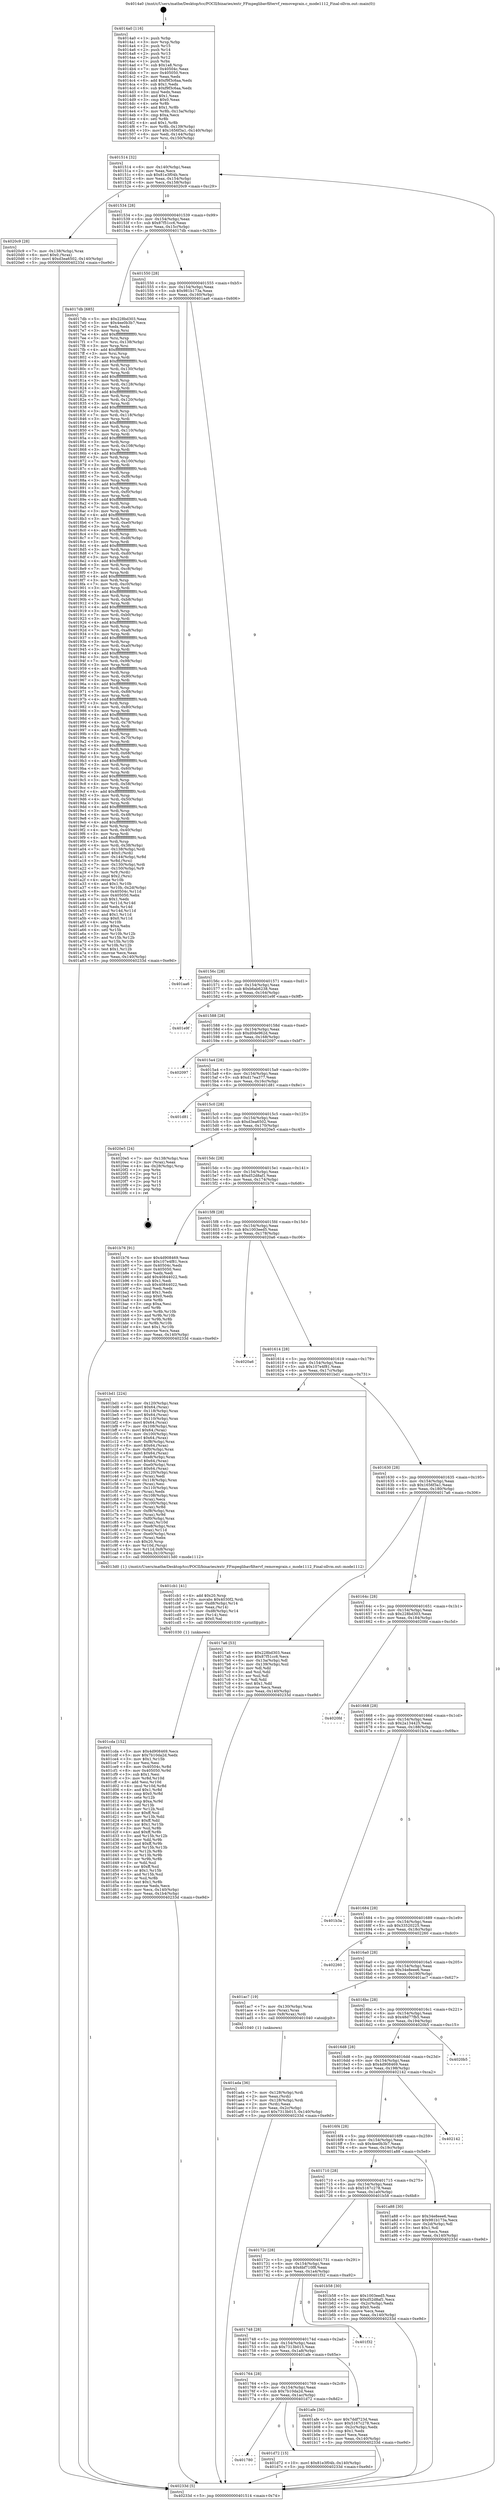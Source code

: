 digraph "0x4014a0" {
  label = "0x4014a0 (/mnt/c/Users/mathe/Desktop/tcc/POCII/binaries/extr_FFmpeglibavfiltervf_removegrain.c_mode1112_Final-ollvm.out::main(0))"
  labelloc = "t"
  node[shape=record]

  Entry [label="",width=0.3,height=0.3,shape=circle,fillcolor=black,style=filled]
  "0x401514" [label="{
     0x401514 [32]\l
     | [instrs]\l
     &nbsp;&nbsp;0x401514 \<+6\>: mov -0x140(%rbp),%eax\l
     &nbsp;&nbsp;0x40151a \<+2\>: mov %eax,%ecx\l
     &nbsp;&nbsp;0x40151c \<+6\>: sub $0x81e3f04b,%ecx\l
     &nbsp;&nbsp;0x401522 \<+6\>: mov %eax,-0x154(%rbp)\l
     &nbsp;&nbsp;0x401528 \<+6\>: mov %ecx,-0x158(%rbp)\l
     &nbsp;&nbsp;0x40152e \<+6\>: je 00000000004020c9 \<main+0xc29\>\l
  }"]
  "0x4020c9" [label="{
     0x4020c9 [28]\l
     | [instrs]\l
     &nbsp;&nbsp;0x4020c9 \<+7\>: mov -0x138(%rbp),%rax\l
     &nbsp;&nbsp;0x4020d0 \<+6\>: movl $0x0,(%rax)\l
     &nbsp;&nbsp;0x4020d6 \<+10\>: movl $0xd3ea6502,-0x140(%rbp)\l
     &nbsp;&nbsp;0x4020e0 \<+5\>: jmp 000000000040233d \<main+0xe9d\>\l
  }"]
  "0x401534" [label="{
     0x401534 [28]\l
     | [instrs]\l
     &nbsp;&nbsp;0x401534 \<+5\>: jmp 0000000000401539 \<main+0x99\>\l
     &nbsp;&nbsp;0x401539 \<+6\>: mov -0x154(%rbp),%eax\l
     &nbsp;&nbsp;0x40153f \<+5\>: sub $0x87f51cc6,%eax\l
     &nbsp;&nbsp;0x401544 \<+6\>: mov %eax,-0x15c(%rbp)\l
     &nbsp;&nbsp;0x40154a \<+6\>: je 00000000004017db \<main+0x33b\>\l
  }"]
  Exit [label="",width=0.3,height=0.3,shape=circle,fillcolor=black,style=filled,peripheries=2]
  "0x4017db" [label="{
     0x4017db [685]\l
     | [instrs]\l
     &nbsp;&nbsp;0x4017db \<+5\>: mov $0x228bd303,%eax\l
     &nbsp;&nbsp;0x4017e0 \<+5\>: mov $0x4ee0b3b7,%ecx\l
     &nbsp;&nbsp;0x4017e5 \<+2\>: xor %edx,%edx\l
     &nbsp;&nbsp;0x4017e7 \<+3\>: mov %rsp,%rsi\l
     &nbsp;&nbsp;0x4017ea \<+4\>: add $0xfffffffffffffff0,%rsi\l
     &nbsp;&nbsp;0x4017ee \<+3\>: mov %rsi,%rsp\l
     &nbsp;&nbsp;0x4017f1 \<+7\>: mov %rsi,-0x138(%rbp)\l
     &nbsp;&nbsp;0x4017f8 \<+3\>: mov %rsp,%rsi\l
     &nbsp;&nbsp;0x4017fb \<+4\>: add $0xfffffffffffffff0,%rsi\l
     &nbsp;&nbsp;0x4017ff \<+3\>: mov %rsi,%rsp\l
     &nbsp;&nbsp;0x401802 \<+3\>: mov %rsp,%rdi\l
     &nbsp;&nbsp;0x401805 \<+4\>: add $0xfffffffffffffff0,%rdi\l
     &nbsp;&nbsp;0x401809 \<+3\>: mov %rdi,%rsp\l
     &nbsp;&nbsp;0x40180c \<+7\>: mov %rdi,-0x130(%rbp)\l
     &nbsp;&nbsp;0x401813 \<+3\>: mov %rsp,%rdi\l
     &nbsp;&nbsp;0x401816 \<+4\>: add $0xfffffffffffffff0,%rdi\l
     &nbsp;&nbsp;0x40181a \<+3\>: mov %rdi,%rsp\l
     &nbsp;&nbsp;0x40181d \<+7\>: mov %rdi,-0x128(%rbp)\l
     &nbsp;&nbsp;0x401824 \<+3\>: mov %rsp,%rdi\l
     &nbsp;&nbsp;0x401827 \<+4\>: add $0xfffffffffffffff0,%rdi\l
     &nbsp;&nbsp;0x40182b \<+3\>: mov %rdi,%rsp\l
     &nbsp;&nbsp;0x40182e \<+7\>: mov %rdi,-0x120(%rbp)\l
     &nbsp;&nbsp;0x401835 \<+3\>: mov %rsp,%rdi\l
     &nbsp;&nbsp;0x401838 \<+4\>: add $0xfffffffffffffff0,%rdi\l
     &nbsp;&nbsp;0x40183c \<+3\>: mov %rdi,%rsp\l
     &nbsp;&nbsp;0x40183f \<+7\>: mov %rdi,-0x118(%rbp)\l
     &nbsp;&nbsp;0x401846 \<+3\>: mov %rsp,%rdi\l
     &nbsp;&nbsp;0x401849 \<+4\>: add $0xfffffffffffffff0,%rdi\l
     &nbsp;&nbsp;0x40184d \<+3\>: mov %rdi,%rsp\l
     &nbsp;&nbsp;0x401850 \<+7\>: mov %rdi,-0x110(%rbp)\l
     &nbsp;&nbsp;0x401857 \<+3\>: mov %rsp,%rdi\l
     &nbsp;&nbsp;0x40185a \<+4\>: add $0xfffffffffffffff0,%rdi\l
     &nbsp;&nbsp;0x40185e \<+3\>: mov %rdi,%rsp\l
     &nbsp;&nbsp;0x401861 \<+7\>: mov %rdi,-0x108(%rbp)\l
     &nbsp;&nbsp;0x401868 \<+3\>: mov %rsp,%rdi\l
     &nbsp;&nbsp;0x40186b \<+4\>: add $0xfffffffffffffff0,%rdi\l
     &nbsp;&nbsp;0x40186f \<+3\>: mov %rdi,%rsp\l
     &nbsp;&nbsp;0x401872 \<+7\>: mov %rdi,-0x100(%rbp)\l
     &nbsp;&nbsp;0x401879 \<+3\>: mov %rsp,%rdi\l
     &nbsp;&nbsp;0x40187c \<+4\>: add $0xfffffffffffffff0,%rdi\l
     &nbsp;&nbsp;0x401880 \<+3\>: mov %rdi,%rsp\l
     &nbsp;&nbsp;0x401883 \<+7\>: mov %rdi,-0xf8(%rbp)\l
     &nbsp;&nbsp;0x40188a \<+3\>: mov %rsp,%rdi\l
     &nbsp;&nbsp;0x40188d \<+4\>: add $0xfffffffffffffff0,%rdi\l
     &nbsp;&nbsp;0x401891 \<+3\>: mov %rdi,%rsp\l
     &nbsp;&nbsp;0x401894 \<+7\>: mov %rdi,-0xf0(%rbp)\l
     &nbsp;&nbsp;0x40189b \<+3\>: mov %rsp,%rdi\l
     &nbsp;&nbsp;0x40189e \<+4\>: add $0xfffffffffffffff0,%rdi\l
     &nbsp;&nbsp;0x4018a2 \<+3\>: mov %rdi,%rsp\l
     &nbsp;&nbsp;0x4018a5 \<+7\>: mov %rdi,-0xe8(%rbp)\l
     &nbsp;&nbsp;0x4018ac \<+3\>: mov %rsp,%rdi\l
     &nbsp;&nbsp;0x4018af \<+4\>: add $0xfffffffffffffff0,%rdi\l
     &nbsp;&nbsp;0x4018b3 \<+3\>: mov %rdi,%rsp\l
     &nbsp;&nbsp;0x4018b6 \<+7\>: mov %rdi,-0xe0(%rbp)\l
     &nbsp;&nbsp;0x4018bd \<+3\>: mov %rsp,%rdi\l
     &nbsp;&nbsp;0x4018c0 \<+4\>: add $0xfffffffffffffff0,%rdi\l
     &nbsp;&nbsp;0x4018c4 \<+3\>: mov %rdi,%rsp\l
     &nbsp;&nbsp;0x4018c7 \<+7\>: mov %rdi,-0xd8(%rbp)\l
     &nbsp;&nbsp;0x4018ce \<+3\>: mov %rsp,%rdi\l
     &nbsp;&nbsp;0x4018d1 \<+4\>: add $0xfffffffffffffff0,%rdi\l
     &nbsp;&nbsp;0x4018d5 \<+3\>: mov %rdi,%rsp\l
     &nbsp;&nbsp;0x4018d8 \<+7\>: mov %rdi,-0xd0(%rbp)\l
     &nbsp;&nbsp;0x4018df \<+3\>: mov %rsp,%rdi\l
     &nbsp;&nbsp;0x4018e2 \<+4\>: add $0xfffffffffffffff0,%rdi\l
     &nbsp;&nbsp;0x4018e6 \<+3\>: mov %rdi,%rsp\l
     &nbsp;&nbsp;0x4018e9 \<+7\>: mov %rdi,-0xc8(%rbp)\l
     &nbsp;&nbsp;0x4018f0 \<+3\>: mov %rsp,%rdi\l
     &nbsp;&nbsp;0x4018f3 \<+4\>: add $0xfffffffffffffff0,%rdi\l
     &nbsp;&nbsp;0x4018f7 \<+3\>: mov %rdi,%rsp\l
     &nbsp;&nbsp;0x4018fa \<+7\>: mov %rdi,-0xc0(%rbp)\l
     &nbsp;&nbsp;0x401901 \<+3\>: mov %rsp,%rdi\l
     &nbsp;&nbsp;0x401904 \<+4\>: add $0xfffffffffffffff0,%rdi\l
     &nbsp;&nbsp;0x401908 \<+3\>: mov %rdi,%rsp\l
     &nbsp;&nbsp;0x40190b \<+7\>: mov %rdi,-0xb8(%rbp)\l
     &nbsp;&nbsp;0x401912 \<+3\>: mov %rsp,%rdi\l
     &nbsp;&nbsp;0x401915 \<+4\>: add $0xfffffffffffffff0,%rdi\l
     &nbsp;&nbsp;0x401919 \<+3\>: mov %rdi,%rsp\l
     &nbsp;&nbsp;0x40191c \<+7\>: mov %rdi,-0xb0(%rbp)\l
     &nbsp;&nbsp;0x401923 \<+3\>: mov %rsp,%rdi\l
     &nbsp;&nbsp;0x401926 \<+4\>: add $0xfffffffffffffff0,%rdi\l
     &nbsp;&nbsp;0x40192a \<+3\>: mov %rdi,%rsp\l
     &nbsp;&nbsp;0x40192d \<+7\>: mov %rdi,-0xa8(%rbp)\l
     &nbsp;&nbsp;0x401934 \<+3\>: mov %rsp,%rdi\l
     &nbsp;&nbsp;0x401937 \<+4\>: add $0xfffffffffffffff0,%rdi\l
     &nbsp;&nbsp;0x40193b \<+3\>: mov %rdi,%rsp\l
     &nbsp;&nbsp;0x40193e \<+7\>: mov %rdi,-0xa0(%rbp)\l
     &nbsp;&nbsp;0x401945 \<+3\>: mov %rsp,%rdi\l
     &nbsp;&nbsp;0x401948 \<+4\>: add $0xfffffffffffffff0,%rdi\l
     &nbsp;&nbsp;0x40194c \<+3\>: mov %rdi,%rsp\l
     &nbsp;&nbsp;0x40194f \<+7\>: mov %rdi,-0x98(%rbp)\l
     &nbsp;&nbsp;0x401956 \<+3\>: mov %rsp,%rdi\l
     &nbsp;&nbsp;0x401959 \<+4\>: add $0xfffffffffffffff0,%rdi\l
     &nbsp;&nbsp;0x40195d \<+3\>: mov %rdi,%rsp\l
     &nbsp;&nbsp;0x401960 \<+7\>: mov %rdi,-0x90(%rbp)\l
     &nbsp;&nbsp;0x401967 \<+3\>: mov %rsp,%rdi\l
     &nbsp;&nbsp;0x40196a \<+4\>: add $0xfffffffffffffff0,%rdi\l
     &nbsp;&nbsp;0x40196e \<+3\>: mov %rdi,%rsp\l
     &nbsp;&nbsp;0x401971 \<+7\>: mov %rdi,-0x88(%rbp)\l
     &nbsp;&nbsp;0x401978 \<+3\>: mov %rsp,%rdi\l
     &nbsp;&nbsp;0x40197b \<+4\>: add $0xfffffffffffffff0,%rdi\l
     &nbsp;&nbsp;0x40197f \<+3\>: mov %rdi,%rsp\l
     &nbsp;&nbsp;0x401982 \<+4\>: mov %rdi,-0x80(%rbp)\l
     &nbsp;&nbsp;0x401986 \<+3\>: mov %rsp,%rdi\l
     &nbsp;&nbsp;0x401989 \<+4\>: add $0xfffffffffffffff0,%rdi\l
     &nbsp;&nbsp;0x40198d \<+3\>: mov %rdi,%rsp\l
     &nbsp;&nbsp;0x401990 \<+4\>: mov %rdi,-0x78(%rbp)\l
     &nbsp;&nbsp;0x401994 \<+3\>: mov %rsp,%rdi\l
     &nbsp;&nbsp;0x401997 \<+4\>: add $0xfffffffffffffff0,%rdi\l
     &nbsp;&nbsp;0x40199b \<+3\>: mov %rdi,%rsp\l
     &nbsp;&nbsp;0x40199e \<+4\>: mov %rdi,-0x70(%rbp)\l
     &nbsp;&nbsp;0x4019a2 \<+3\>: mov %rsp,%rdi\l
     &nbsp;&nbsp;0x4019a5 \<+4\>: add $0xfffffffffffffff0,%rdi\l
     &nbsp;&nbsp;0x4019a9 \<+3\>: mov %rdi,%rsp\l
     &nbsp;&nbsp;0x4019ac \<+4\>: mov %rdi,-0x68(%rbp)\l
     &nbsp;&nbsp;0x4019b0 \<+3\>: mov %rsp,%rdi\l
     &nbsp;&nbsp;0x4019b3 \<+4\>: add $0xfffffffffffffff0,%rdi\l
     &nbsp;&nbsp;0x4019b7 \<+3\>: mov %rdi,%rsp\l
     &nbsp;&nbsp;0x4019ba \<+4\>: mov %rdi,-0x60(%rbp)\l
     &nbsp;&nbsp;0x4019be \<+3\>: mov %rsp,%rdi\l
     &nbsp;&nbsp;0x4019c1 \<+4\>: add $0xfffffffffffffff0,%rdi\l
     &nbsp;&nbsp;0x4019c5 \<+3\>: mov %rdi,%rsp\l
     &nbsp;&nbsp;0x4019c8 \<+4\>: mov %rdi,-0x58(%rbp)\l
     &nbsp;&nbsp;0x4019cc \<+3\>: mov %rsp,%rdi\l
     &nbsp;&nbsp;0x4019cf \<+4\>: add $0xfffffffffffffff0,%rdi\l
     &nbsp;&nbsp;0x4019d3 \<+3\>: mov %rdi,%rsp\l
     &nbsp;&nbsp;0x4019d6 \<+4\>: mov %rdi,-0x50(%rbp)\l
     &nbsp;&nbsp;0x4019da \<+3\>: mov %rsp,%rdi\l
     &nbsp;&nbsp;0x4019dd \<+4\>: add $0xfffffffffffffff0,%rdi\l
     &nbsp;&nbsp;0x4019e1 \<+3\>: mov %rdi,%rsp\l
     &nbsp;&nbsp;0x4019e4 \<+4\>: mov %rdi,-0x48(%rbp)\l
     &nbsp;&nbsp;0x4019e8 \<+3\>: mov %rsp,%rdi\l
     &nbsp;&nbsp;0x4019eb \<+4\>: add $0xfffffffffffffff0,%rdi\l
     &nbsp;&nbsp;0x4019ef \<+3\>: mov %rdi,%rsp\l
     &nbsp;&nbsp;0x4019f2 \<+4\>: mov %rdi,-0x40(%rbp)\l
     &nbsp;&nbsp;0x4019f6 \<+3\>: mov %rsp,%rdi\l
     &nbsp;&nbsp;0x4019f9 \<+4\>: add $0xfffffffffffffff0,%rdi\l
     &nbsp;&nbsp;0x4019fd \<+3\>: mov %rdi,%rsp\l
     &nbsp;&nbsp;0x401a00 \<+4\>: mov %rdi,-0x38(%rbp)\l
     &nbsp;&nbsp;0x401a04 \<+7\>: mov -0x138(%rbp),%rdi\l
     &nbsp;&nbsp;0x401a0b \<+6\>: movl $0x0,(%rdi)\l
     &nbsp;&nbsp;0x401a11 \<+7\>: mov -0x144(%rbp),%r8d\l
     &nbsp;&nbsp;0x401a18 \<+3\>: mov %r8d,(%rsi)\l
     &nbsp;&nbsp;0x401a1b \<+7\>: mov -0x130(%rbp),%rdi\l
     &nbsp;&nbsp;0x401a22 \<+7\>: mov -0x150(%rbp),%r9\l
     &nbsp;&nbsp;0x401a29 \<+3\>: mov %r9,(%rdi)\l
     &nbsp;&nbsp;0x401a2c \<+3\>: cmpl $0x2,(%rsi)\l
     &nbsp;&nbsp;0x401a2f \<+4\>: setne %r10b\l
     &nbsp;&nbsp;0x401a33 \<+4\>: and $0x1,%r10b\l
     &nbsp;&nbsp;0x401a37 \<+4\>: mov %r10b,-0x2d(%rbp)\l
     &nbsp;&nbsp;0x401a3b \<+8\>: mov 0x40504c,%r11d\l
     &nbsp;&nbsp;0x401a43 \<+7\>: mov 0x405050,%ebx\l
     &nbsp;&nbsp;0x401a4a \<+3\>: sub $0x1,%edx\l
     &nbsp;&nbsp;0x401a4d \<+3\>: mov %r11d,%r14d\l
     &nbsp;&nbsp;0x401a50 \<+3\>: add %edx,%r14d\l
     &nbsp;&nbsp;0x401a53 \<+4\>: imul %r14d,%r11d\l
     &nbsp;&nbsp;0x401a57 \<+4\>: and $0x1,%r11d\l
     &nbsp;&nbsp;0x401a5b \<+4\>: cmp $0x0,%r11d\l
     &nbsp;&nbsp;0x401a5f \<+4\>: sete %r10b\l
     &nbsp;&nbsp;0x401a63 \<+3\>: cmp $0xa,%ebx\l
     &nbsp;&nbsp;0x401a66 \<+4\>: setl %r15b\l
     &nbsp;&nbsp;0x401a6a \<+3\>: mov %r10b,%r12b\l
     &nbsp;&nbsp;0x401a6d \<+3\>: and %r15b,%r12b\l
     &nbsp;&nbsp;0x401a70 \<+3\>: xor %r15b,%r10b\l
     &nbsp;&nbsp;0x401a73 \<+3\>: or %r10b,%r12b\l
     &nbsp;&nbsp;0x401a76 \<+4\>: test $0x1,%r12b\l
     &nbsp;&nbsp;0x401a7a \<+3\>: cmovne %ecx,%eax\l
     &nbsp;&nbsp;0x401a7d \<+6\>: mov %eax,-0x140(%rbp)\l
     &nbsp;&nbsp;0x401a83 \<+5\>: jmp 000000000040233d \<main+0xe9d\>\l
  }"]
  "0x401550" [label="{
     0x401550 [28]\l
     | [instrs]\l
     &nbsp;&nbsp;0x401550 \<+5\>: jmp 0000000000401555 \<main+0xb5\>\l
     &nbsp;&nbsp;0x401555 \<+6\>: mov -0x154(%rbp),%eax\l
     &nbsp;&nbsp;0x40155b \<+5\>: sub $0x981b173a,%eax\l
     &nbsp;&nbsp;0x401560 \<+6\>: mov %eax,-0x160(%rbp)\l
     &nbsp;&nbsp;0x401566 \<+6\>: je 0000000000401aa6 \<main+0x606\>\l
  }"]
  "0x401780" [label="{
     0x401780\l
  }", style=dashed]
  "0x401aa6" [label="{
     0x401aa6\l
  }", style=dashed]
  "0x40156c" [label="{
     0x40156c [28]\l
     | [instrs]\l
     &nbsp;&nbsp;0x40156c \<+5\>: jmp 0000000000401571 \<main+0xd1\>\l
     &nbsp;&nbsp;0x401571 \<+6\>: mov -0x154(%rbp),%eax\l
     &nbsp;&nbsp;0x401577 \<+5\>: sub $0xb6ab6238,%eax\l
     &nbsp;&nbsp;0x40157c \<+6\>: mov %eax,-0x164(%rbp)\l
     &nbsp;&nbsp;0x401582 \<+6\>: je 0000000000401e9f \<main+0x9ff\>\l
  }"]
  "0x401d72" [label="{
     0x401d72 [15]\l
     | [instrs]\l
     &nbsp;&nbsp;0x401d72 \<+10\>: movl $0x81e3f04b,-0x140(%rbp)\l
     &nbsp;&nbsp;0x401d7c \<+5\>: jmp 000000000040233d \<main+0xe9d\>\l
  }"]
  "0x401e9f" [label="{
     0x401e9f\l
  }", style=dashed]
  "0x401588" [label="{
     0x401588 [28]\l
     | [instrs]\l
     &nbsp;&nbsp;0x401588 \<+5\>: jmp 000000000040158d \<main+0xed\>\l
     &nbsp;&nbsp;0x40158d \<+6\>: mov -0x154(%rbp),%eax\l
     &nbsp;&nbsp;0x401593 \<+5\>: sub $0xd0de962d,%eax\l
     &nbsp;&nbsp;0x401598 \<+6\>: mov %eax,-0x168(%rbp)\l
     &nbsp;&nbsp;0x40159e \<+6\>: je 0000000000402097 \<main+0xbf7\>\l
  }"]
  "0x401cda" [label="{
     0x401cda [152]\l
     | [instrs]\l
     &nbsp;&nbsp;0x401cda \<+5\>: mov $0x4d908469,%ecx\l
     &nbsp;&nbsp;0x401cdf \<+5\>: mov $0x7b10da2d,%edx\l
     &nbsp;&nbsp;0x401ce4 \<+3\>: mov $0x1,%r15b\l
     &nbsp;&nbsp;0x401ce7 \<+2\>: xor %esi,%esi\l
     &nbsp;&nbsp;0x401ce9 \<+8\>: mov 0x40504c,%r8d\l
     &nbsp;&nbsp;0x401cf1 \<+8\>: mov 0x405050,%r9d\l
     &nbsp;&nbsp;0x401cf9 \<+3\>: sub $0x1,%esi\l
     &nbsp;&nbsp;0x401cfc \<+3\>: mov %r8d,%r10d\l
     &nbsp;&nbsp;0x401cff \<+3\>: add %esi,%r10d\l
     &nbsp;&nbsp;0x401d02 \<+4\>: imul %r10d,%r8d\l
     &nbsp;&nbsp;0x401d06 \<+4\>: and $0x1,%r8d\l
     &nbsp;&nbsp;0x401d0a \<+4\>: cmp $0x0,%r8d\l
     &nbsp;&nbsp;0x401d0e \<+4\>: sete %r12b\l
     &nbsp;&nbsp;0x401d12 \<+4\>: cmp $0xa,%r9d\l
     &nbsp;&nbsp;0x401d16 \<+4\>: setl %r13b\l
     &nbsp;&nbsp;0x401d1a \<+3\>: mov %r12b,%sil\l
     &nbsp;&nbsp;0x401d1d \<+4\>: xor $0xff,%sil\l
     &nbsp;&nbsp;0x401d21 \<+3\>: mov %r13b,%dil\l
     &nbsp;&nbsp;0x401d24 \<+4\>: xor $0xff,%dil\l
     &nbsp;&nbsp;0x401d28 \<+4\>: xor $0x1,%r15b\l
     &nbsp;&nbsp;0x401d2c \<+3\>: mov %sil,%r8b\l
     &nbsp;&nbsp;0x401d2f \<+4\>: and $0xff,%r8b\l
     &nbsp;&nbsp;0x401d33 \<+3\>: and %r15b,%r12b\l
     &nbsp;&nbsp;0x401d36 \<+3\>: mov %dil,%r9b\l
     &nbsp;&nbsp;0x401d39 \<+4\>: and $0xff,%r9b\l
     &nbsp;&nbsp;0x401d3d \<+3\>: and %r15b,%r13b\l
     &nbsp;&nbsp;0x401d40 \<+3\>: or %r12b,%r8b\l
     &nbsp;&nbsp;0x401d43 \<+3\>: or %r13b,%r9b\l
     &nbsp;&nbsp;0x401d46 \<+3\>: xor %r9b,%r8b\l
     &nbsp;&nbsp;0x401d49 \<+3\>: or %dil,%sil\l
     &nbsp;&nbsp;0x401d4c \<+4\>: xor $0xff,%sil\l
     &nbsp;&nbsp;0x401d50 \<+4\>: or $0x1,%r15b\l
     &nbsp;&nbsp;0x401d54 \<+3\>: and %r15b,%sil\l
     &nbsp;&nbsp;0x401d57 \<+3\>: or %sil,%r8b\l
     &nbsp;&nbsp;0x401d5a \<+4\>: test $0x1,%r8b\l
     &nbsp;&nbsp;0x401d5e \<+3\>: cmovne %edx,%ecx\l
     &nbsp;&nbsp;0x401d61 \<+6\>: mov %ecx,-0x140(%rbp)\l
     &nbsp;&nbsp;0x401d67 \<+6\>: mov %eax,-0x1b4(%rbp)\l
     &nbsp;&nbsp;0x401d6d \<+5\>: jmp 000000000040233d \<main+0xe9d\>\l
  }"]
  "0x402097" [label="{
     0x402097\l
  }", style=dashed]
  "0x4015a4" [label="{
     0x4015a4 [28]\l
     | [instrs]\l
     &nbsp;&nbsp;0x4015a4 \<+5\>: jmp 00000000004015a9 \<main+0x109\>\l
     &nbsp;&nbsp;0x4015a9 \<+6\>: mov -0x154(%rbp),%eax\l
     &nbsp;&nbsp;0x4015af \<+5\>: sub $0xd17ea377,%eax\l
     &nbsp;&nbsp;0x4015b4 \<+6\>: mov %eax,-0x16c(%rbp)\l
     &nbsp;&nbsp;0x4015ba \<+6\>: je 0000000000401d81 \<main+0x8e1\>\l
  }"]
  "0x401cb1" [label="{
     0x401cb1 [41]\l
     | [instrs]\l
     &nbsp;&nbsp;0x401cb1 \<+4\>: add $0x20,%rsp\l
     &nbsp;&nbsp;0x401cb5 \<+10\>: movabs $0x4030f2,%rdi\l
     &nbsp;&nbsp;0x401cbf \<+7\>: mov -0xd8(%rbp),%r14\l
     &nbsp;&nbsp;0x401cc6 \<+3\>: mov %eax,(%r14)\l
     &nbsp;&nbsp;0x401cc9 \<+7\>: mov -0xd8(%rbp),%r14\l
     &nbsp;&nbsp;0x401cd0 \<+3\>: mov (%r14),%esi\l
     &nbsp;&nbsp;0x401cd3 \<+2\>: mov $0x0,%al\l
     &nbsp;&nbsp;0x401cd5 \<+5\>: call 0000000000401030 \<printf@plt\>\l
     | [calls]\l
     &nbsp;&nbsp;0x401030 \{1\} (unknown)\l
  }"]
  "0x401d81" [label="{
     0x401d81\l
  }", style=dashed]
  "0x4015c0" [label="{
     0x4015c0 [28]\l
     | [instrs]\l
     &nbsp;&nbsp;0x4015c0 \<+5\>: jmp 00000000004015c5 \<main+0x125\>\l
     &nbsp;&nbsp;0x4015c5 \<+6\>: mov -0x154(%rbp),%eax\l
     &nbsp;&nbsp;0x4015cb \<+5\>: sub $0xd3ea6502,%eax\l
     &nbsp;&nbsp;0x4015d0 \<+6\>: mov %eax,-0x170(%rbp)\l
     &nbsp;&nbsp;0x4015d6 \<+6\>: je 00000000004020e5 \<main+0xc45\>\l
  }"]
  "0x401764" [label="{
     0x401764 [28]\l
     | [instrs]\l
     &nbsp;&nbsp;0x401764 \<+5\>: jmp 0000000000401769 \<main+0x2c9\>\l
     &nbsp;&nbsp;0x401769 \<+6\>: mov -0x154(%rbp),%eax\l
     &nbsp;&nbsp;0x40176f \<+5\>: sub $0x7b10da2d,%eax\l
     &nbsp;&nbsp;0x401774 \<+6\>: mov %eax,-0x1ac(%rbp)\l
     &nbsp;&nbsp;0x40177a \<+6\>: je 0000000000401d72 \<main+0x8d2\>\l
  }"]
  "0x4020e5" [label="{
     0x4020e5 [24]\l
     | [instrs]\l
     &nbsp;&nbsp;0x4020e5 \<+7\>: mov -0x138(%rbp),%rax\l
     &nbsp;&nbsp;0x4020ec \<+2\>: mov (%rax),%eax\l
     &nbsp;&nbsp;0x4020ee \<+4\>: lea -0x28(%rbp),%rsp\l
     &nbsp;&nbsp;0x4020f2 \<+1\>: pop %rbx\l
     &nbsp;&nbsp;0x4020f3 \<+2\>: pop %r12\l
     &nbsp;&nbsp;0x4020f5 \<+2\>: pop %r13\l
     &nbsp;&nbsp;0x4020f7 \<+2\>: pop %r14\l
     &nbsp;&nbsp;0x4020f9 \<+2\>: pop %r15\l
     &nbsp;&nbsp;0x4020fb \<+1\>: pop %rbp\l
     &nbsp;&nbsp;0x4020fc \<+1\>: ret\l
  }"]
  "0x4015dc" [label="{
     0x4015dc [28]\l
     | [instrs]\l
     &nbsp;&nbsp;0x4015dc \<+5\>: jmp 00000000004015e1 \<main+0x141\>\l
     &nbsp;&nbsp;0x4015e1 \<+6\>: mov -0x154(%rbp),%eax\l
     &nbsp;&nbsp;0x4015e7 \<+5\>: sub $0xd52d8af1,%eax\l
     &nbsp;&nbsp;0x4015ec \<+6\>: mov %eax,-0x174(%rbp)\l
     &nbsp;&nbsp;0x4015f2 \<+6\>: je 0000000000401b76 \<main+0x6d6\>\l
  }"]
  "0x401afe" [label="{
     0x401afe [30]\l
     | [instrs]\l
     &nbsp;&nbsp;0x401afe \<+5\>: mov $0x7ddf723d,%eax\l
     &nbsp;&nbsp;0x401b03 \<+5\>: mov $0x5167c278,%ecx\l
     &nbsp;&nbsp;0x401b08 \<+3\>: mov -0x2c(%rbp),%edx\l
     &nbsp;&nbsp;0x401b0b \<+3\>: cmp $0x1,%edx\l
     &nbsp;&nbsp;0x401b0e \<+3\>: cmovl %ecx,%eax\l
     &nbsp;&nbsp;0x401b11 \<+6\>: mov %eax,-0x140(%rbp)\l
     &nbsp;&nbsp;0x401b17 \<+5\>: jmp 000000000040233d \<main+0xe9d\>\l
  }"]
  "0x401b76" [label="{
     0x401b76 [91]\l
     | [instrs]\l
     &nbsp;&nbsp;0x401b76 \<+5\>: mov $0x4d908469,%eax\l
     &nbsp;&nbsp;0x401b7b \<+5\>: mov $0x107e4f81,%ecx\l
     &nbsp;&nbsp;0x401b80 \<+7\>: mov 0x40504c,%edx\l
     &nbsp;&nbsp;0x401b87 \<+7\>: mov 0x405050,%esi\l
     &nbsp;&nbsp;0x401b8e \<+2\>: mov %edx,%edi\l
     &nbsp;&nbsp;0x401b90 \<+6\>: add $0x40844022,%edi\l
     &nbsp;&nbsp;0x401b96 \<+3\>: sub $0x1,%edi\l
     &nbsp;&nbsp;0x401b99 \<+6\>: sub $0x40844022,%edi\l
     &nbsp;&nbsp;0x401b9f \<+3\>: imul %edi,%edx\l
     &nbsp;&nbsp;0x401ba2 \<+3\>: and $0x1,%edx\l
     &nbsp;&nbsp;0x401ba5 \<+3\>: cmp $0x0,%edx\l
     &nbsp;&nbsp;0x401ba8 \<+4\>: sete %r8b\l
     &nbsp;&nbsp;0x401bac \<+3\>: cmp $0xa,%esi\l
     &nbsp;&nbsp;0x401baf \<+4\>: setl %r9b\l
     &nbsp;&nbsp;0x401bb3 \<+3\>: mov %r8b,%r10b\l
     &nbsp;&nbsp;0x401bb6 \<+3\>: and %r9b,%r10b\l
     &nbsp;&nbsp;0x401bb9 \<+3\>: xor %r9b,%r8b\l
     &nbsp;&nbsp;0x401bbc \<+3\>: or %r8b,%r10b\l
     &nbsp;&nbsp;0x401bbf \<+4\>: test $0x1,%r10b\l
     &nbsp;&nbsp;0x401bc3 \<+3\>: cmovne %ecx,%eax\l
     &nbsp;&nbsp;0x401bc6 \<+6\>: mov %eax,-0x140(%rbp)\l
     &nbsp;&nbsp;0x401bcc \<+5\>: jmp 000000000040233d \<main+0xe9d\>\l
  }"]
  "0x4015f8" [label="{
     0x4015f8 [28]\l
     | [instrs]\l
     &nbsp;&nbsp;0x4015f8 \<+5\>: jmp 00000000004015fd \<main+0x15d\>\l
     &nbsp;&nbsp;0x4015fd \<+6\>: mov -0x154(%rbp),%eax\l
     &nbsp;&nbsp;0x401603 \<+5\>: sub $0x1003eed5,%eax\l
     &nbsp;&nbsp;0x401608 \<+6\>: mov %eax,-0x178(%rbp)\l
     &nbsp;&nbsp;0x40160e \<+6\>: je 00000000004020a6 \<main+0xc06\>\l
  }"]
  "0x401748" [label="{
     0x401748 [28]\l
     | [instrs]\l
     &nbsp;&nbsp;0x401748 \<+5\>: jmp 000000000040174d \<main+0x2ad\>\l
     &nbsp;&nbsp;0x40174d \<+6\>: mov -0x154(%rbp),%eax\l
     &nbsp;&nbsp;0x401753 \<+5\>: sub $0x7313b015,%eax\l
     &nbsp;&nbsp;0x401758 \<+6\>: mov %eax,-0x1a8(%rbp)\l
     &nbsp;&nbsp;0x40175e \<+6\>: je 0000000000401afe \<main+0x65e\>\l
  }"]
  "0x4020a6" [label="{
     0x4020a6\l
  }", style=dashed]
  "0x401614" [label="{
     0x401614 [28]\l
     | [instrs]\l
     &nbsp;&nbsp;0x401614 \<+5\>: jmp 0000000000401619 \<main+0x179\>\l
     &nbsp;&nbsp;0x401619 \<+6\>: mov -0x154(%rbp),%eax\l
     &nbsp;&nbsp;0x40161f \<+5\>: sub $0x107e4f81,%eax\l
     &nbsp;&nbsp;0x401624 \<+6\>: mov %eax,-0x17c(%rbp)\l
     &nbsp;&nbsp;0x40162a \<+6\>: je 0000000000401bd1 \<main+0x731\>\l
  }"]
  "0x401f32" [label="{
     0x401f32\l
  }", style=dashed]
  "0x401bd1" [label="{
     0x401bd1 [224]\l
     | [instrs]\l
     &nbsp;&nbsp;0x401bd1 \<+7\>: mov -0x120(%rbp),%rax\l
     &nbsp;&nbsp;0x401bd8 \<+6\>: movl $0x64,(%rax)\l
     &nbsp;&nbsp;0x401bde \<+7\>: mov -0x118(%rbp),%rax\l
     &nbsp;&nbsp;0x401be5 \<+6\>: movl $0x64,(%rax)\l
     &nbsp;&nbsp;0x401beb \<+7\>: mov -0x110(%rbp),%rax\l
     &nbsp;&nbsp;0x401bf2 \<+6\>: movl $0x64,(%rax)\l
     &nbsp;&nbsp;0x401bf8 \<+7\>: mov -0x108(%rbp),%rax\l
     &nbsp;&nbsp;0x401bff \<+6\>: movl $0x64,(%rax)\l
     &nbsp;&nbsp;0x401c05 \<+7\>: mov -0x100(%rbp),%rax\l
     &nbsp;&nbsp;0x401c0c \<+6\>: movl $0x64,(%rax)\l
     &nbsp;&nbsp;0x401c12 \<+7\>: mov -0xf8(%rbp),%rax\l
     &nbsp;&nbsp;0x401c19 \<+6\>: movl $0x64,(%rax)\l
     &nbsp;&nbsp;0x401c1f \<+7\>: mov -0xf0(%rbp),%rax\l
     &nbsp;&nbsp;0x401c26 \<+6\>: movl $0x64,(%rax)\l
     &nbsp;&nbsp;0x401c2c \<+7\>: mov -0xe8(%rbp),%rax\l
     &nbsp;&nbsp;0x401c33 \<+6\>: movl $0x64,(%rax)\l
     &nbsp;&nbsp;0x401c39 \<+7\>: mov -0xe0(%rbp),%rax\l
     &nbsp;&nbsp;0x401c40 \<+6\>: movl $0x64,(%rax)\l
     &nbsp;&nbsp;0x401c46 \<+7\>: mov -0x120(%rbp),%rax\l
     &nbsp;&nbsp;0x401c4d \<+2\>: mov (%rax),%edi\l
     &nbsp;&nbsp;0x401c4f \<+7\>: mov -0x118(%rbp),%rax\l
     &nbsp;&nbsp;0x401c56 \<+2\>: mov (%rax),%esi\l
     &nbsp;&nbsp;0x401c58 \<+7\>: mov -0x110(%rbp),%rax\l
     &nbsp;&nbsp;0x401c5f \<+2\>: mov (%rax),%edx\l
     &nbsp;&nbsp;0x401c61 \<+7\>: mov -0x108(%rbp),%rax\l
     &nbsp;&nbsp;0x401c68 \<+2\>: mov (%rax),%ecx\l
     &nbsp;&nbsp;0x401c6a \<+7\>: mov -0x100(%rbp),%rax\l
     &nbsp;&nbsp;0x401c71 \<+3\>: mov (%rax),%r8d\l
     &nbsp;&nbsp;0x401c74 \<+7\>: mov -0xf8(%rbp),%rax\l
     &nbsp;&nbsp;0x401c7b \<+3\>: mov (%rax),%r9d\l
     &nbsp;&nbsp;0x401c7e \<+7\>: mov -0xf0(%rbp),%rax\l
     &nbsp;&nbsp;0x401c85 \<+3\>: mov (%rax),%r10d\l
     &nbsp;&nbsp;0x401c88 \<+7\>: mov -0xe8(%rbp),%rax\l
     &nbsp;&nbsp;0x401c8f \<+3\>: mov (%rax),%r11d\l
     &nbsp;&nbsp;0x401c92 \<+7\>: mov -0xe0(%rbp),%rax\l
     &nbsp;&nbsp;0x401c99 \<+2\>: mov (%rax),%ebx\l
     &nbsp;&nbsp;0x401c9b \<+4\>: sub $0x20,%rsp\l
     &nbsp;&nbsp;0x401c9f \<+4\>: mov %r10d,(%rsp)\l
     &nbsp;&nbsp;0x401ca3 \<+5\>: mov %r11d,0x8(%rsp)\l
     &nbsp;&nbsp;0x401ca8 \<+4\>: mov %ebx,0x10(%rsp)\l
     &nbsp;&nbsp;0x401cac \<+5\>: call 00000000004013d0 \<mode1112\>\l
     | [calls]\l
     &nbsp;&nbsp;0x4013d0 \{1\} (/mnt/c/Users/mathe/Desktop/tcc/POCII/binaries/extr_FFmpeglibavfiltervf_removegrain.c_mode1112_Final-ollvm.out::mode1112)\l
  }"]
  "0x401630" [label="{
     0x401630 [28]\l
     | [instrs]\l
     &nbsp;&nbsp;0x401630 \<+5\>: jmp 0000000000401635 \<main+0x195\>\l
     &nbsp;&nbsp;0x401635 \<+6\>: mov -0x154(%rbp),%eax\l
     &nbsp;&nbsp;0x40163b \<+5\>: sub $0x1656f3a1,%eax\l
     &nbsp;&nbsp;0x401640 \<+6\>: mov %eax,-0x180(%rbp)\l
     &nbsp;&nbsp;0x401646 \<+6\>: je 00000000004017a6 \<main+0x306\>\l
  }"]
  "0x40172c" [label="{
     0x40172c [28]\l
     | [instrs]\l
     &nbsp;&nbsp;0x40172c \<+5\>: jmp 0000000000401731 \<main+0x291\>\l
     &nbsp;&nbsp;0x401731 \<+6\>: mov -0x154(%rbp),%eax\l
     &nbsp;&nbsp;0x401737 \<+5\>: sub $0x6bf710f8,%eax\l
     &nbsp;&nbsp;0x40173c \<+6\>: mov %eax,-0x1a4(%rbp)\l
     &nbsp;&nbsp;0x401742 \<+6\>: je 0000000000401f32 \<main+0xa92\>\l
  }"]
  "0x4017a6" [label="{
     0x4017a6 [53]\l
     | [instrs]\l
     &nbsp;&nbsp;0x4017a6 \<+5\>: mov $0x228bd303,%eax\l
     &nbsp;&nbsp;0x4017ab \<+5\>: mov $0x87f51cc6,%ecx\l
     &nbsp;&nbsp;0x4017b0 \<+6\>: mov -0x13a(%rbp),%dl\l
     &nbsp;&nbsp;0x4017b6 \<+7\>: mov -0x139(%rbp),%sil\l
     &nbsp;&nbsp;0x4017bd \<+3\>: mov %dl,%dil\l
     &nbsp;&nbsp;0x4017c0 \<+3\>: and %sil,%dil\l
     &nbsp;&nbsp;0x4017c3 \<+3\>: xor %sil,%dl\l
     &nbsp;&nbsp;0x4017c6 \<+3\>: or %dl,%dil\l
     &nbsp;&nbsp;0x4017c9 \<+4\>: test $0x1,%dil\l
     &nbsp;&nbsp;0x4017cd \<+3\>: cmovne %ecx,%eax\l
     &nbsp;&nbsp;0x4017d0 \<+6\>: mov %eax,-0x140(%rbp)\l
     &nbsp;&nbsp;0x4017d6 \<+5\>: jmp 000000000040233d \<main+0xe9d\>\l
  }"]
  "0x40164c" [label="{
     0x40164c [28]\l
     | [instrs]\l
     &nbsp;&nbsp;0x40164c \<+5\>: jmp 0000000000401651 \<main+0x1b1\>\l
     &nbsp;&nbsp;0x401651 \<+6\>: mov -0x154(%rbp),%eax\l
     &nbsp;&nbsp;0x401657 \<+5\>: sub $0x228bd303,%eax\l
     &nbsp;&nbsp;0x40165c \<+6\>: mov %eax,-0x184(%rbp)\l
     &nbsp;&nbsp;0x401662 \<+6\>: je 00000000004020fd \<main+0xc5d\>\l
  }"]
  "0x40233d" [label="{
     0x40233d [5]\l
     | [instrs]\l
     &nbsp;&nbsp;0x40233d \<+5\>: jmp 0000000000401514 \<main+0x74\>\l
  }"]
  "0x4014a0" [label="{
     0x4014a0 [116]\l
     | [instrs]\l
     &nbsp;&nbsp;0x4014a0 \<+1\>: push %rbp\l
     &nbsp;&nbsp;0x4014a1 \<+3\>: mov %rsp,%rbp\l
     &nbsp;&nbsp;0x4014a4 \<+2\>: push %r15\l
     &nbsp;&nbsp;0x4014a6 \<+2\>: push %r14\l
     &nbsp;&nbsp;0x4014a8 \<+2\>: push %r13\l
     &nbsp;&nbsp;0x4014aa \<+2\>: push %r12\l
     &nbsp;&nbsp;0x4014ac \<+1\>: push %rbx\l
     &nbsp;&nbsp;0x4014ad \<+7\>: sub $0x1a8,%rsp\l
     &nbsp;&nbsp;0x4014b4 \<+7\>: mov 0x40504c,%eax\l
     &nbsp;&nbsp;0x4014bb \<+7\>: mov 0x405050,%ecx\l
     &nbsp;&nbsp;0x4014c2 \<+2\>: mov %eax,%edx\l
     &nbsp;&nbsp;0x4014c4 \<+6\>: add $0xf9f3c6aa,%edx\l
     &nbsp;&nbsp;0x4014ca \<+3\>: sub $0x1,%edx\l
     &nbsp;&nbsp;0x4014cd \<+6\>: sub $0xf9f3c6aa,%edx\l
     &nbsp;&nbsp;0x4014d3 \<+3\>: imul %edx,%eax\l
     &nbsp;&nbsp;0x4014d6 \<+3\>: and $0x1,%eax\l
     &nbsp;&nbsp;0x4014d9 \<+3\>: cmp $0x0,%eax\l
     &nbsp;&nbsp;0x4014dc \<+4\>: sete %r8b\l
     &nbsp;&nbsp;0x4014e0 \<+4\>: and $0x1,%r8b\l
     &nbsp;&nbsp;0x4014e4 \<+7\>: mov %r8b,-0x13a(%rbp)\l
     &nbsp;&nbsp;0x4014eb \<+3\>: cmp $0xa,%ecx\l
     &nbsp;&nbsp;0x4014ee \<+4\>: setl %r8b\l
     &nbsp;&nbsp;0x4014f2 \<+4\>: and $0x1,%r8b\l
     &nbsp;&nbsp;0x4014f6 \<+7\>: mov %r8b,-0x139(%rbp)\l
     &nbsp;&nbsp;0x4014fd \<+10\>: movl $0x1656f3a1,-0x140(%rbp)\l
     &nbsp;&nbsp;0x401507 \<+6\>: mov %edi,-0x144(%rbp)\l
     &nbsp;&nbsp;0x40150d \<+7\>: mov %rsi,-0x150(%rbp)\l
  }"]
  "0x401b58" [label="{
     0x401b58 [30]\l
     | [instrs]\l
     &nbsp;&nbsp;0x401b58 \<+5\>: mov $0x1003eed5,%eax\l
     &nbsp;&nbsp;0x401b5d \<+5\>: mov $0xd52d8af1,%ecx\l
     &nbsp;&nbsp;0x401b62 \<+3\>: mov -0x2c(%rbp),%edx\l
     &nbsp;&nbsp;0x401b65 \<+3\>: cmp $0x0,%edx\l
     &nbsp;&nbsp;0x401b68 \<+3\>: cmove %ecx,%eax\l
     &nbsp;&nbsp;0x401b6b \<+6\>: mov %eax,-0x140(%rbp)\l
     &nbsp;&nbsp;0x401b71 \<+5\>: jmp 000000000040233d \<main+0xe9d\>\l
  }"]
  "0x401ada" [label="{
     0x401ada [36]\l
     | [instrs]\l
     &nbsp;&nbsp;0x401ada \<+7\>: mov -0x128(%rbp),%rdi\l
     &nbsp;&nbsp;0x401ae1 \<+2\>: mov %eax,(%rdi)\l
     &nbsp;&nbsp;0x401ae3 \<+7\>: mov -0x128(%rbp),%rdi\l
     &nbsp;&nbsp;0x401aea \<+2\>: mov (%rdi),%eax\l
     &nbsp;&nbsp;0x401aec \<+3\>: mov %eax,-0x2c(%rbp)\l
     &nbsp;&nbsp;0x401aef \<+10\>: movl $0x7313b015,-0x140(%rbp)\l
     &nbsp;&nbsp;0x401af9 \<+5\>: jmp 000000000040233d \<main+0xe9d\>\l
  }"]
  "0x401710" [label="{
     0x401710 [28]\l
     | [instrs]\l
     &nbsp;&nbsp;0x401710 \<+5\>: jmp 0000000000401715 \<main+0x275\>\l
     &nbsp;&nbsp;0x401715 \<+6\>: mov -0x154(%rbp),%eax\l
     &nbsp;&nbsp;0x40171b \<+5\>: sub $0x5167c278,%eax\l
     &nbsp;&nbsp;0x401720 \<+6\>: mov %eax,-0x1a0(%rbp)\l
     &nbsp;&nbsp;0x401726 \<+6\>: je 0000000000401b58 \<main+0x6b8\>\l
  }"]
  "0x4020fd" [label="{
     0x4020fd\l
  }", style=dashed]
  "0x401668" [label="{
     0x401668 [28]\l
     | [instrs]\l
     &nbsp;&nbsp;0x401668 \<+5\>: jmp 000000000040166d \<main+0x1cd\>\l
     &nbsp;&nbsp;0x40166d \<+6\>: mov -0x154(%rbp),%eax\l
     &nbsp;&nbsp;0x401673 \<+5\>: sub $0x2a134425,%eax\l
     &nbsp;&nbsp;0x401678 \<+6\>: mov %eax,-0x188(%rbp)\l
     &nbsp;&nbsp;0x40167e \<+6\>: je 0000000000401b3a \<main+0x69a\>\l
  }"]
  "0x401a88" [label="{
     0x401a88 [30]\l
     | [instrs]\l
     &nbsp;&nbsp;0x401a88 \<+5\>: mov $0x34e8eee6,%eax\l
     &nbsp;&nbsp;0x401a8d \<+5\>: mov $0x981b173a,%ecx\l
     &nbsp;&nbsp;0x401a92 \<+3\>: mov -0x2d(%rbp),%dl\l
     &nbsp;&nbsp;0x401a95 \<+3\>: test $0x1,%dl\l
     &nbsp;&nbsp;0x401a98 \<+3\>: cmovne %ecx,%eax\l
     &nbsp;&nbsp;0x401a9b \<+6\>: mov %eax,-0x140(%rbp)\l
     &nbsp;&nbsp;0x401aa1 \<+5\>: jmp 000000000040233d \<main+0xe9d\>\l
  }"]
  "0x401b3a" [label="{
     0x401b3a\l
  }", style=dashed]
  "0x401684" [label="{
     0x401684 [28]\l
     | [instrs]\l
     &nbsp;&nbsp;0x401684 \<+5\>: jmp 0000000000401689 \<main+0x1e9\>\l
     &nbsp;&nbsp;0x401689 \<+6\>: mov -0x154(%rbp),%eax\l
     &nbsp;&nbsp;0x40168f \<+5\>: sub $0x33520225,%eax\l
     &nbsp;&nbsp;0x401694 \<+6\>: mov %eax,-0x18c(%rbp)\l
     &nbsp;&nbsp;0x40169a \<+6\>: je 0000000000402260 \<main+0xdc0\>\l
  }"]
  "0x4016f4" [label="{
     0x4016f4 [28]\l
     | [instrs]\l
     &nbsp;&nbsp;0x4016f4 \<+5\>: jmp 00000000004016f9 \<main+0x259\>\l
     &nbsp;&nbsp;0x4016f9 \<+6\>: mov -0x154(%rbp),%eax\l
     &nbsp;&nbsp;0x4016ff \<+5\>: sub $0x4ee0b3b7,%eax\l
     &nbsp;&nbsp;0x401704 \<+6\>: mov %eax,-0x19c(%rbp)\l
     &nbsp;&nbsp;0x40170a \<+6\>: je 0000000000401a88 \<main+0x5e8\>\l
  }"]
  "0x402260" [label="{
     0x402260\l
  }", style=dashed]
  "0x4016a0" [label="{
     0x4016a0 [28]\l
     | [instrs]\l
     &nbsp;&nbsp;0x4016a0 \<+5\>: jmp 00000000004016a5 \<main+0x205\>\l
     &nbsp;&nbsp;0x4016a5 \<+6\>: mov -0x154(%rbp),%eax\l
     &nbsp;&nbsp;0x4016ab \<+5\>: sub $0x34e8eee6,%eax\l
     &nbsp;&nbsp;0x4016b0 \<+6\>: mov %eax,-0x190(%rbp)\l
     &nbsp;&nbsp;0x4016b6 \<+6\>: je 0000000000401ac7 \<main+0x627\>\l
  }"]
  "0x402142" [label="{
     0x402142\l
  }", style=dashed]
  "0x401ac7" [label="{
     0x401ac7 [19]\l
     | [instrs]\l
     &nbsp;&nbsp;0x401ac7 \<+7\>: mov -0x130(%rbp),%rax\l
     &nbsp;&nbsp;0x401ace \<+3\>: mov (%rax),%rax\l
     &nbsp;&nbsp;0x401ad1 \<+4\>: mov 0x8(%rax),%rdi\l
     &nbsp;&nbsp;0x401ad5 \<+5\>: call 0000000000401040 \<atoi@plt\>\l
     | [calls]\l
     &nbsp;&nbsp;0x401040 \{1\} (unknown)\l
  }"]
  "0x4016bc" [label="{
     0x4016bc [28]\l
     | [instrs]\l
     &nbsp;&nbsp;0x4016bc \<+5\>: jmp 00000000004016c1 \<main+0x221\>\l
     &nbsp;&nbsp;0x4016c1 \<+6\>: mov -0x154(%rbp),%eax\l
     &nbsp;&nbsp;0x4016c7 \<+5\>: sub $0x48d77fb5,%eax\l
     &nbsp;&nbsp;0x4016cc \<+6\>: mov %eax,-0x194(%rbp)\l
     &nbsp;&nbsp;0x4016d2 \<+6\>: je 00000000004020b5 \<main+0xc15\>\l
  }"]
  "0x4016d8" [label="{
     0x4016d8 [28]\l
     | [instrs]\l
     &nbsp;&nbsp;0x4016d8 \<+5\>: jmp 00000000004016dd \<main+0x23d\>\l
     &nbsp;&nbsp;0x4016dd \<+6\>: mov -0x154(%rbp),%eax\l
     &nbsp;&nbsp;0x4016e3 \<+5\>: sub $0x4d908469,%eax\l
     &nbsp;&nbsp;0x4016e8 \<+6\>: mov %eax,-0x198(%rbp)\l
     &nbsp;&nbsp;0x4016ee \<+6\>: je 0000000000402142 \<main+0xca2\>\l
  }"]
  "0x4020b5" [label="{
     0x4020b5\l
  }", style=dashed]
  Entry -> "0x4014a0" [label=" 1"]
  "0x401514" -> "0x4020c9" [label=" 1"]
  "0x401514" -> "0x401534" [label=" 10"]
  "0x4020e5" -> Exit [label=" 1"]
  "0x401534" -> "0x4017db" [label=" 1"]
  "0x401534" -> "0x401550" [label=" 9"]
  "0x4020c9" -> "0x40233d" [label=" 1"]
  "0x401550" -> "0x401aa6" [label=" 0"]
  "0x401550" -> "0x40156c" [label=" 9"]
  "0x401d72" -> "0x40233d" [label=" 1"]
  "0x40156c" -> "0x401e9f" [label=" 0"]
  "0x40156c" -> "0x401588" [label=" 9"]
  "0x401764" -> "0x401780" [label=" 0"]
  "0x401588" -> "0x402097" [label=" 0"]
  "0x401588" -> "0x4015a4" [label=" 9"]
  "0x401764" -> "0x401d72" [label=" 1"]
  "0x4015a4" -> "0x401d81" [label=" 0"]
  "0x4015a4" -> "0x4015c0" [label=" 9"]
  "0x401cda" -> "0x40233d" [label=" 1"]
  "0x4015c0" -> "0x4020e5" [label=" 1"]
  "0x4015c0" -> "0x4015dc" [label=" 8"]
  "0x401cb1" -> "0x401cda" [label=" 1"]
  "0x4015dc" -> "0x401b76" [label=" 1"]
  "0x4015dc" -> "0x4015f8" [label=" 7"]
  "0x401bd1" -> "0x401cb1" [label=" 1"]
  "0x4015f8" -> "0x4020a6" [label=" 0"]
  "0x4015f8" -> "0x401614" [label=" 7"]
  "0x401b58" -> "0x40233d" [label=" 1"]
  "0x401614" -> "0x401bd1" [label=" 1"]
  "0x401614" -> "0x401630" [label=" 6"]
  "0x401afe" -> "0x40233d" [label=" 1"]
  "0x401630" -> "0x4017a6" [label=" 1"]
  "0x401630" -> "0x40164c" [label=" 5"]
  "0x4017a6" -> "0x40233d" [label=" 1"]
  "0x4014a0" -> "0x401514" [label=" 1"]
  "0x40233d" -> "0x401514" [label=" 10"]
  "0x401748" -> "0x401afe" [label=" 1"]
  "0x401b76" -> "0x40233d" [label=" 1"]
  "0x4017db" -> "0x40233d" [label=" 1"]
  "0x40172c" -> "0x401f32" [label=" 0"]
  "0x40164c" -> "0x4020fd" [label=" 0"]
  "0x40164c" -> "0x401668" [label=" 5"]
  "0x401748" -> "0x401764" [label=" 1"]
  "0x401668" -> "0x401b3a" [label=" 0"]
  "0x401668" -> "0x401684" [label=" 5"]
  "0x401710" -> "0x40172c" [label=" 2"]
  "0x401684" -> "0x402260" [label=" 0"]
  "0x401684" -> "0x4016a0" [label=" 5"]
  "0x40172c" -> "0x401748" [label=" 2"]
  "0x4016a0" -> "0x401ac7" [label=" 1"]
  "0x4016a0" -> "0x4016bc" [label=" 4"]
  "0x401ada" -> "0x40233d" [label=" 1"]
  "0x4016bc" -> "0x4020b5" [label=" 0"]
  "0x4016bc" -> "0x4016d8" [label=" 4"]
  "0x401ac7" -> "0x401ada" [label=" 1"]
  "0x4016d8" -> "0x402142" [label=" 0"]
  "0x4016d8" -> "0x4016f4" [label=" 4"]
  "0x401710" -> "0x401b58" [label=" 1"]
  "0x4016f4" -> "0x401a88" [label=" 1"]
  "0x4016f4" -> "0x401710" [label=" 3"]
  "0x401a88" -> "0x40233d" [label=" 1"]
}
